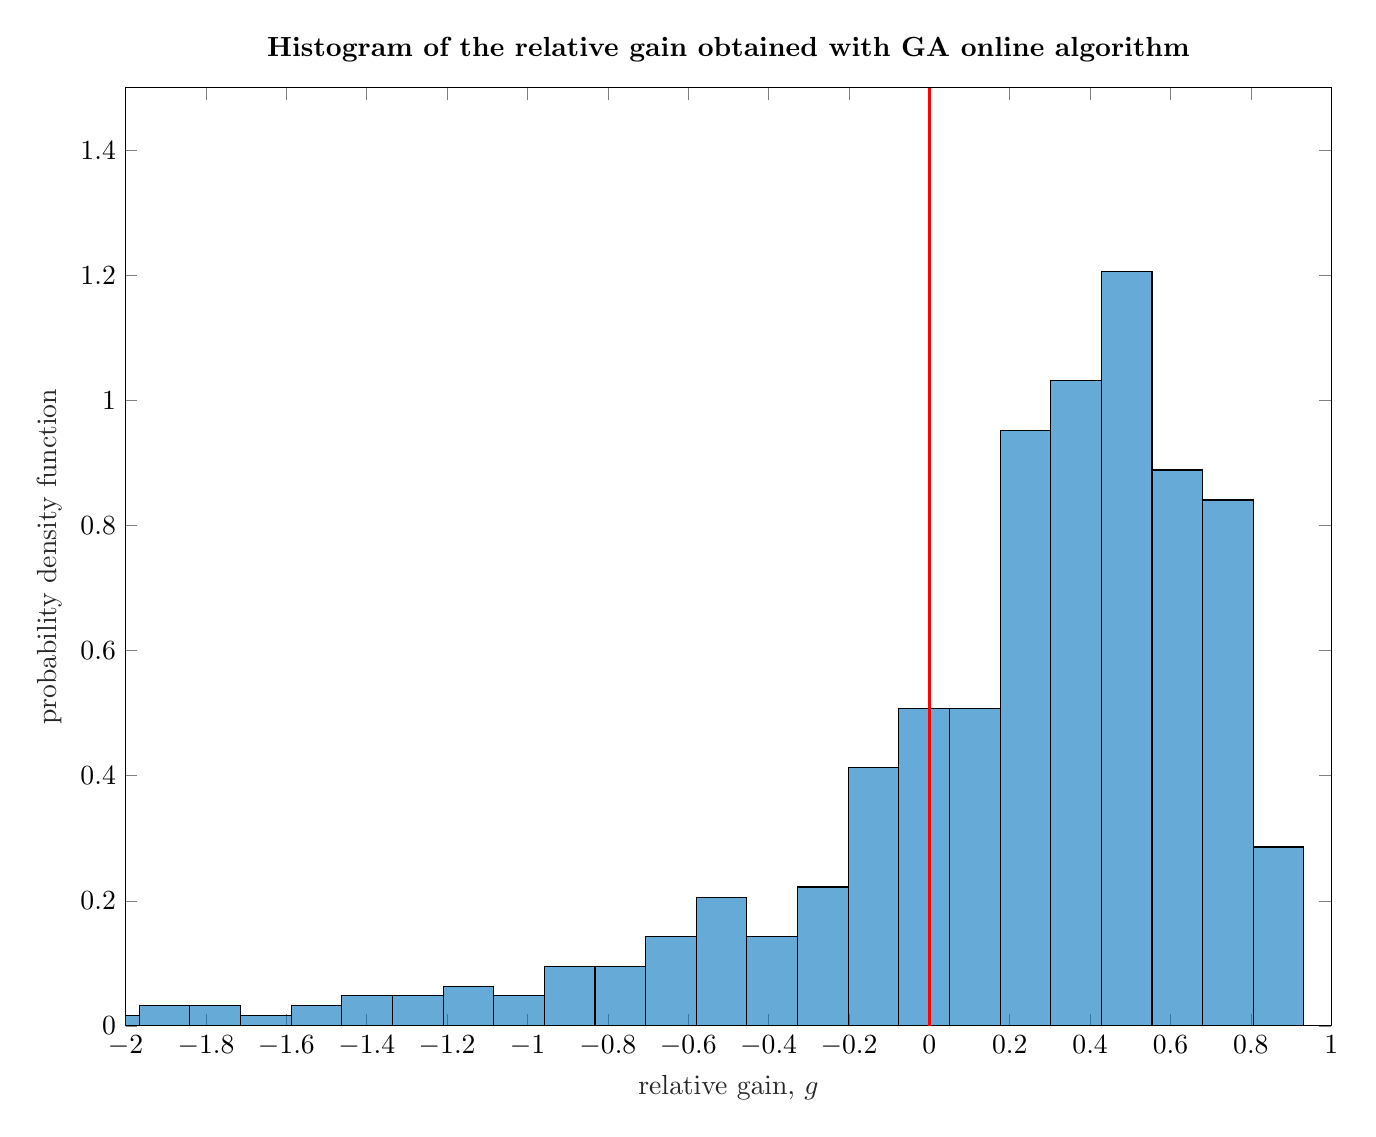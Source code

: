 % This file was created by matlab2tikz.
%
%The latest updates can be retrieved from
%  http://www.mathworks.com/matlabcentral/fileexchange/22022-matlab2tikz-matlab2tikz
%where you can also make suggestions and rate matlab2tikz.
%
\definecolor{mycolor1}{rgb}{0.0,0.447,0.741}%
%
\begin{tikzpicture}

\begin{axis}[%
width=6.028in,
height=4.69in,
at={(1.011in,0.706in)},
scale only axis,
xmin=-2,
xmax=1,
xlabel style={font=\color{white!15!black}},
xlabel={relative gain, $g$},
ymin=0,
ymax=1.5,
ylabel style={font=\color{white!15!black}},
ylabel={probability density function},
axis background/.style={fill=white},
title style={font=\bfseries},
title={Histogram of the relative gain obtained with GA online algorithm}
]
\addplot[ybar interval, fill=mycolor1, fill opacity=0.6, draw=black, area legend] table[row sep=crcr] {%
x	y\\
-3.1	0.016\\
-2.974	0\\
-2.848	0.016\\
-2.722	0\\
-2.596	0.016\\
-2.47	0\\
-2.344	0\\
-2.218	0.016\\
-2.092	0.016\\
-1.966	0.032\\
-1.84	0.032\\
-1.714	0.016\\
-1.588	0.032\\
-1.462	0.048\\
-1.336	0.048\\
-1.21	0.063\\
-1.084	0.048\\
-0.958	0.095\\
-0.832	0.095\\
-0.706	0.143\\
-0.58	0.206\\
-0.454	0.143\\
-0.328	0.222\\
-0.202	0.413\\
-0.076	0.508\\
0.05	0.508\\
0.176	0.952\\
0.302	1.032\\
0.428	1.206\\
0.554	0.889\\
0.68	0.841\\
0.806	0.286\\
0.932	0.286\\
};
\addplot [color=red, line width=1.0pt, forget plot]
  table[row sep=crcr]{%
0	0\\
0	1.5\\
};
\end{axis}
\end{tikzpicture}%